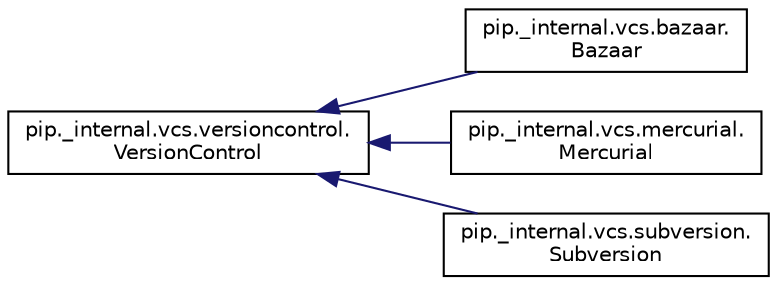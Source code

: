 digraph "Graphical Class Hierarchy"
{
 // LATEX_PDF_SIZE
  edge [fontname="Helvetica",fontsize="10",labelfontname="Helvetica",labelfontsize="10"];
  node [fontname="Helvetica",fontsize="10",shape=record];
  rankdir="LR";
  Node0 [label="pip._internal.vcs.versioncontrol.\lVersionControl",height=0.2,width=0.4,color="black", fillcolor="white", style="filled",URL="$classpip_1_1__internal_1_1vcs_1_1versioncontrol_1_1VersionControl.html",tooltip=" "];
  Node0 -> Node1 [dir="back",color="midnightblue",fontsize="10",style="solid",fontname="Helvetica"];
  Node1 [label="pip._internal.vcs.bazaar.\lBazaar",height=0.2,width=0.4,color="black", fillcolor="white", style="filled",URL="$classpip_1_1__internal_1_1vcs_1_1bazaar_1_1Bazaar.html",tooltip=" "];
  Node0 -> Node2 [dir="back",color="midnightblue",fontsize="10",style="solid",fontname="Helvetica"];
  Node2 [label="pip._internal.vcs.mercurial.\lMercurial",height=0.2,width=0.4,color="black", fillcolor="white", style="filled",URL="$classpip_1_1__internal_1_1vcs_1_1mercurial_1_1Mercurial.html",tooltip=" "];
  Node0 -> Node3 [dir="back",color="midnightblue",fontsize="10",style="solid",fontname="Helvetica"];
  Node3 [label="pip._internal.vcs.subversion.\lSubversion",height=0.2,width=0.4,color="black", fillcolor="white", style="filled",URL="$classpip_1_1__internal_1_1vcs_1_1subversion_1_1Subversion.html",tooltip=" "];
}
